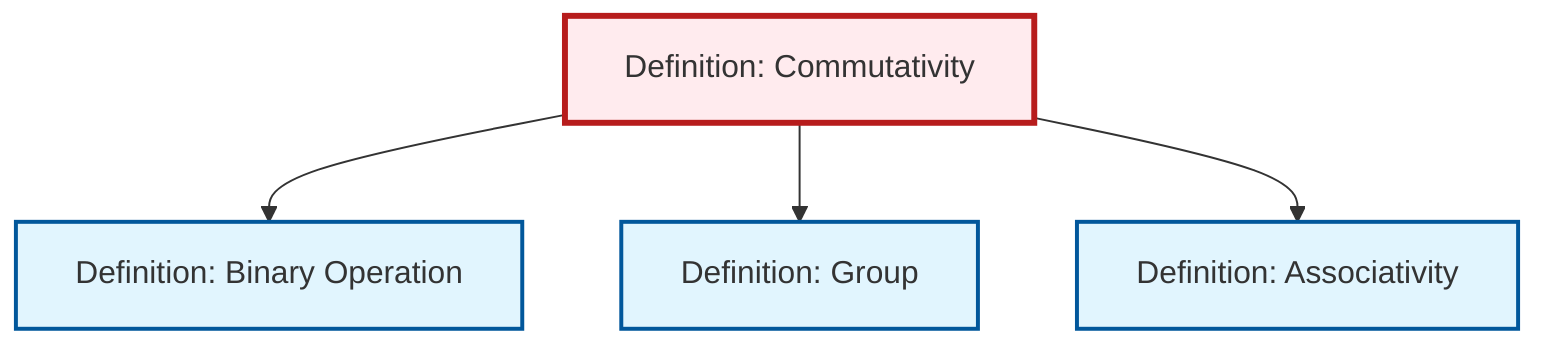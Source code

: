 graph TD
    classDef definition fill:#e1f5fe,stroke:#01579b,stroke-width:2px
    classDef theorem fill:#f3e5f5,stroke:#4a148c,stroke-width:2px
    classDef axiom fill:#fff3e0,stroke:#e65100,stroke-width:2px
    classDef example fill:#e8f5e9,stroke:#1b5e20,stroke-width:2px
    classDef current fill:#ffebee,stroke:#b71c1c,stroke-width:3px
    def-associativity["Definition: Associativity"]:::definition
    def-binary-operation["Definition: Binary Operation"]:::definition
    def-commutativity["Definition: Commutativity"]:::definition
    def-group["Definition: Group"]:::definition
    def-commutativity --> def-binary-operation
    def-commutativity --> def-group
    def-commutativity --> def-associativity
    class def-commutativity current
